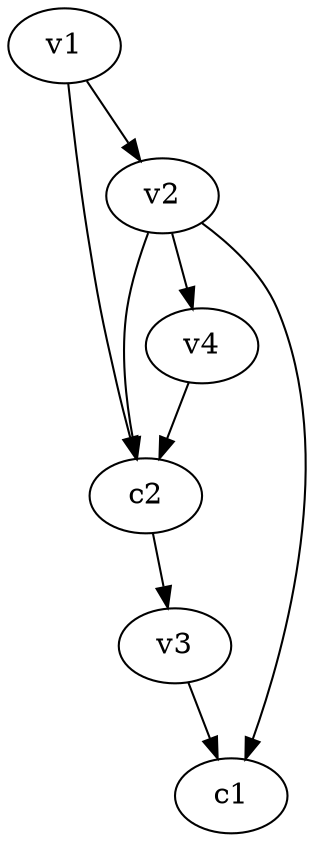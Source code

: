 strict digraph  {
c1;
c2;
v1;
v2;
v3;
v4;
c2 -> v3  [weight=1];
v1 -> c2  [weight=1];
v1 -> v2  [weight=1];
v2 -> c2  [weight=1];
v2 -> c1  [weight=1];
v2 -> v4  [weight=1];
v3 -> c1  [weight=1];
v4 -> c2  [weight=1];
}
